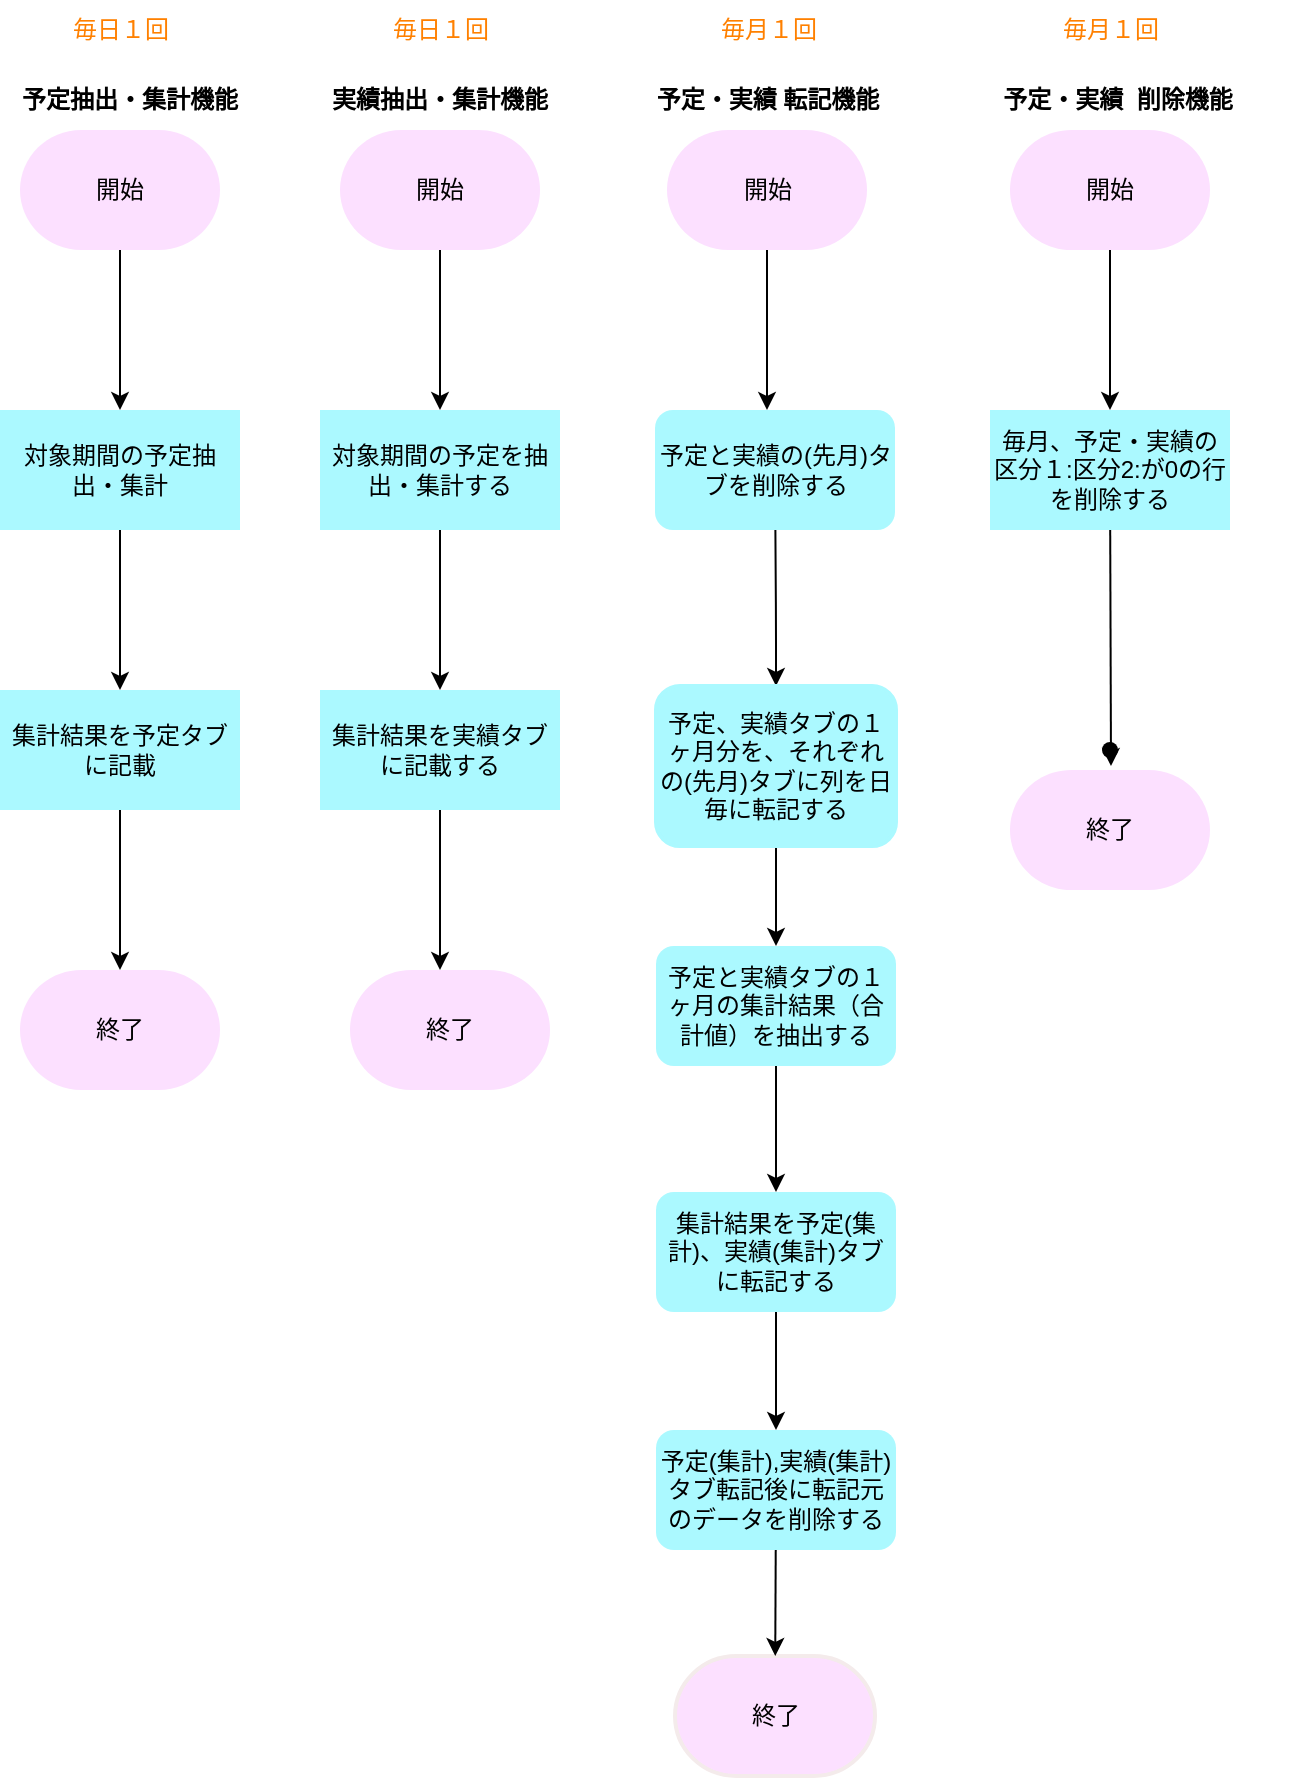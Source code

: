 <mxfile>
    <diagram id="L_NodiOgFQpjzgN6-_PM" name="ページ1">
        <mxGraphModel dx="499" dy="604" grid="0" gridSize="10" guides="1" tooltips="1" connect="0" arrows="1" fold="1" page="1" pageScale="1" pageWidth="827" pageHeight="1169" background="#ffffff" math="0" shadow="0">
            <root>
                <mxCell id="0"/>
                <mxCell id="1" parent="0"/>
                <mxCell id="2" value="&lt;font color=&quot;#000000&quot;&gt;予定抽出・集計機能&lt;/font&gt;" style="text;strokeColor=none;align=center;fillColor=none;html=1;verticalAlign=middle;whiteSpace=wrap;rounded=0;fontStyle=1" parent="1" vertex="1">
                    <mxGeometry x="96" y="50" width="110" height="30" as="geometry"/>
                </mxCell>
                <mxCell id="5" value="" style="edgeStyle=none;html=1;fontColor=#000000;strokeColor=#000000;entryX=0.5;entryY=0;entryDx=0;entryDy=0;entryPerimeter=0;" parent="1" source="3" target="4" edge="1">
                    <mxGeometry relative="1" as="geometry">
                        <mxPoint x="146" y="210" as="targetPoint"/>
                    </mxGeometry>
                </mxCell>
                <mxCell id="3" value="開始" style="strokeWidth=2;html=1;shape=mxgraph.flowchart.terminator;whiteSpace=wrap;fontColor=#000000;fillColor=#FCE0FF;strokeColor=none;" parent="1" vertex="1">
                    <mxGeometry x="96" y="80" width="100" height="60" as="geometry"/>
                </mxCell>
                <mxCell id="7" value="" style="edgeStyle=none;html=1;fontColor=#000000;fillColor=#d80073;strokeColor=#000000;" parent="1" source="4" target="6" edge="1">
                    <mxGeometry relative="1" as="geometry"/>
                </mxCell>
                <mxCell id="4" value="対象期間の予定抽出・集計" style="whiteSpace=wrap;html=1;fillColor=#ABF9FF;fontColor=#000000;strokeWidth=2;strokeColor=none;" parent="1" vertex="1">
                    <mxGeometry x="86" y="220" width="120" height="60" as="geometry"/>
                </mxCell>
                <mxCell id="10" value="" style="edgeStyle=none;html=1;strokeColor=#000000;fontColor=#000000;" parent="1" source="6" edge="1">
                    <mxGeometry relative="1" as="geometry">
                        <mxPoint x="146" y="500" as="targetPoint"/>
                    </mxGeometry>
                </mxCell>
                <mxCell id="6" value="集計結果を予定タブに記載" style="whiteSpace=wrap;html=1;fillColor=#ABF9FF;fontColor=#000000;strokeWidth=2;strokeColor=none;" parent="1" vertex="1">
                    <mxGeometry x="86" y="360" width="120" height="60" as="geometry"/>
                </mxCell>
                <mxCell id="11" value="終了" style="strokeWidth=2;html=1;shape=mxgraph.flowchart.terminator;whiteSpace=wrap;strokeColor=none;fontColor=#000000;fillColor=#FCE0FF;" parent="1" vertex="1">
                    <mxGeometry x="96" y="500" width="100" height="60" as="geometry"/>
                </mxCell>
                <mxCell id="13" value="実績抽出・集計機能" style="text;strokeColor=none;align=center;fillColor=none;html=1;verticalAlign=middle;whiteSpace=wrap;rounded=0;fontColor=#000000;fontStyle=1" parent="1" vertex="1">
                    <mxGeometry x="251" y="50" width="110" height="30" as="geometry"/>
                </mxCell>
                <mxCell id="16" value="" style="edgeStyle=none;html=1;strokeColor=#000000;fontColor=#000000;" parent="1" source="14" target="15" edge="1">
                    <mxGeometry relative="1" as="geometry"/>
                </mxCell>
                <mxCell id="14" value="開始" style="strokeWidth=2;html=1;shape=mxgraph.flowchart.terminator;whiteSpace=wrap;strokeColor=none;fontColor=#000000;fillColor=#FCE0FF;" parent="1" vertex="1">
                    <mxGeometry x="256" y="80" width="100" height="60" as="geometry"/>
                </mxCell>
                <mxCell id="18" value="" style="edgeStyle=none;html=1;strokeColor=#000000;fontColor=#000000;" parent="1" source="15" target="17" edge="1">
                    <mxGeometry relative="1" as="geometry"/>
                </mxCell>
                <mxCell id="15" value="対象期間の予定を抽出・集計する" style="whiteSpace=wrap;html=1;fillColor=#ABF9FF;strokeColor=none;fontColor=#000000;strokeWidth=2;" parent="1" vertex="1">
                    <mxGeometry x="246" y="220" width="120" height="60" as="geometry"/>
                </mxCell>
                <mxCell id="20" value="" style="edgeStyle=none;html=1;strokeColor=#000000;fontColor=#000000;" parent="1" source="17" edge="1">
                    <mxGeometry relative="1" as="geometry">
                        <mxPoint x="306" y="500" as="targetPoint"/>
                    </mxGeometry>
                </mxCell>
                <mxCell id="17" value="集計結果を実績タブに記載する" style="whiteSpace=wrap;html=1;fillColor=#ABF9FF;strokeColor=none;fontColor=#000000;strokeWidth=2;" parent="1" vertex="1">
                    <mxGeometry x="246" y="360" width="120" height="60" as="geometry"/>
                </mxCell>
                <mxCell id="21" value="終了" style="strokeWidth=2;html=1;shape=mxgraph.flowchart.terminator;whiteSpace=wrap;strokeColor=none;fontColor=#000000;fillColor=#FCE0FF;" parent="1" vertex="1">
                    <mxGeometry x="261" y="500" width="100" height="60" as="geometry"/>
                </mxCell>
                <mxCell id="22" value="予定・実績 転記機能" style="text;strokeColor=none;align=center;fillColor=none;html=1;verticalAlign=middle;whiteSpace=wrap;rounded=0;fontColor=#000000;fontStyle=1" parent="1" vertex="1">
                    <mxGeometry x="369.5" y="50" width="200" height="30" as="geometry"/>
                </mxCell>
                <mxCell id="24" value="終了" style="strokeWidth=2;html=1;shape=mxgraph.flowchart.terminator;whiteSpace=wrap;strokeColor=#F4EBEB;fontColor=#000000;fillColor=#FCE0FF;" parent="1" vertex="1">
                    <mxGeometry x="423.5" y="843" width="100" height="60" as="geometry"/>
                </mxCell>
                <mxCell id="46" value="" style="edgeStyle=none;html=1;strokeColor=#000000;fontColor=#000000;" edge="1" parent="1" source="25">
                    <mxGeometry relative="1" as="geometry">
                        <mxPoint x="469.5" y="220" as="targetPoint"/>
                    </mxGeometry>
                </mxCell>
                <mxCell id="25" value="開始" style="strokeWidth=2;html=1;shape=mxgraph.flowchart.terminator;whiteSpace=wrap;strokeColor=none;fontColor=#000000;fillColor=#FCE0FF;" parent="1" vertex="1">
                    <mxGeometry x="419.5" y="80" width="100" height="60" as="geometry"/>
                </mxCell>
                <mxCell id="70" value="" style="edgeStyle=none;html=1;strokeColor=#000000;fontColor=#FF8000;" edge="1" parent="1" source="26" target="28">
                    <mxGeometry relative="1" as="geometry"/>
                </mxCell>
                <mxCell id="26" value="予定と実績タブの１ヶ月の集計結果（合計値）を抽出する" style="rounded=1;whiteSpace=wrap;html=1;fillColor=#ABF9FF;strokeColor=none;fontColor=#000000;strokeWidth=2;" parent="1" vertex="1">
                    <mxGeometry x="414" y="488" width="120" height="60" as="geometry"/>
                </mxCell>
                <mxCell id="71" value="" style="edgeStyle=none;html=1;strokeColor=#000000;fontColor=#FF8000;" edge="1" parent="1" source="28" target="32">
                    <mxGeometry relative="1" as="geometry"/>
                </mxCell>
                <mxCell id="28" value="集計結果を予定(集計)、実績(集計)タブに転記する" style="rounded=1;whiteSpace=wrap;html=1;fillColor=#ABF9FF;strokeColor=none;fontColor=#000000;strokeWidth=2;" parent="1" vertex="1">
                    <mxGeometry x="414" y="611" width="120" height="60" as="geometry"/>
                </mxCell>
                <mxCell id="72" value="" style="edgeStyle=none;html=1;strokeColor=#000000;fontColor=#FF8000;" edge="1" parent="1" source="32" target="24">
                    <mxGeometry relative="1" as="geometry"/>
                </mxCell>
                <mxCell id="32" value="予定(集計),実績(集計)タブ転記後に転記元のデータを削除する" style="rounded=1;whiteSpace=wrap;html=1;fillColor=#ABF9FF;strokeColor=none;fontColor=#000000;strokeWidth=2;" parent="1" vertex="1">
                    <mxGeometry x="414" y="730" width="120" height="60" as="geometry"/>
                </mxCell>
                <mxCell id="37" value="予定・実績&amp;nbsp; 削除機能" style="text;strokeColor=none;align=center;fillColor=none;html=1;verticalAlign=middle;whiteSpace=wrap;rounded=0;fontColor=#000000;fontStyle=1" parent="1" vertex="1">
                    <mxGeometry x="550" y="50" width="190" height="30" as="geometry"/>
                </mxCell>
                <mxCell id="40" value="" style="edgeStyle=none;html=1;fontColor=#000000;strokeColor=#000000;" edge="1" parent="1" source="38" target="39">
                    <mxGeometry relative="1" as="geometry"/>
                </mxCell>
                <mxCell id="38" value="&lt;font color=&quot;#000000&quot;&gt;開始&lt;/font&gt;" style="strokeWidth=2;html=1;shape=mxgraph.flowchart.terminator;whiteSpace=wrap;fillColor=#FCE0FF;strokeColor=none;" vertex="1" parent="1">
                    <mxGeometry x="591" y="80" width="100" height="60" as="geometry"/>
                </mxCell>
                <mxCell id="44" value="" style="edgeStyle=none;html=1;strokeColor=#000000;fontColor=#000000;entryX=0.505;entryY=-0.033;entryDx=0;entryDy=0;entryPerimeter=0;" edge="1" parent="1" source="39" target="66">
                    <mxGeometry relative="1" as="geometry">
                        <mxPoint x="646" y="390" as="targetPoint"/>
                    </mxGeometry>
                </mxCell>
                <mxCell id="39" value="&lt;font color=&quot;#000000&quot;&gt;毎月、予定・実績の&lt;br&gt;区分１:区分2:が0の行を削除する&lt;br&gt;&lt;/font&gt;" style="whiteSpace=wrap;html=1;fillColor=#ABF9FF;strokeWidth=2;strokeColor=none;" vertex="1" parent="1">
                    <mxGeometry x="581" y="220" width="120" height="60" as="geometry"/>
                </mxCell>
                <mxCell id="43" value="" style="shape=waypoint;sketch=0;size=6;pointerEvents=1;points=[];fillColor=#C9F1FF;resizable=0;rotatable=0;perimeter=centerPerimeter;snapToPoint=1;strokeWidth=2;" vertex="1" parent="1">
                    <mxGeometry x="631" y="380" width="20" height="20" as="geometry"/>
                </mxCell>
                <mxCell id="68" value="" style="edgeStyle=none;html=1;strokeColor=#000000;fontColor=#FF8000;" edge="1" parent="1" source="54" target="56">
                    <mxGeometry relative="1" as="geometry">
                        <Array as="points">
                            <mxPoint x="474" y="326"/>
                        </Array>
                    </mxGeometry>
                </mxCell>
                <mxCell id="54" value="予定と実績の(先月)タブを削除する" style="rounded=1;whiteSpace=wrap;html=1;fillColor=#ABF9FF;strokeColor=none;fontColor=#000000;strokeWidth=2;" vertex="1" parent="1">
                    <mxGeometry x="413.5" y="220" width="120" height="60" as="geometry"/>
                </mxCell>
                <mxCell id="69" value="" style="edgeStyle=none;html=1;strokeColor=#000000;fontColor=#FF8000;" edge="1" parent="1" source="56" target="26">
                    <mxGeometry relative="1" as="geometry"/>
                </mxCell>
                <mxCell id="56" value="予定、実績タブの１ヶ月分を、それぞれの(先月)タブに列を日毎に転記する" style="rounded=1;whiteSpace=wrap;html=1;fillColor=#ABF9FF;strokeColor=#ABF9FF;fontColor=#000000;strokeWidth=2;" vertex="1" parent="1">
                    <mxGeometry x="414" y="358" width="120" height="80" as="geometry"/>
                </mxCell>
                <mxCell id="62" value="毎日１回" style="text;html=1;align=center;verticalAlign=middle;resizable=0;points=[];autosize=1;strokeColor=none;fillColor=none;fontColor=#FF8000;" vertex="1" parent="1">
                    <mxGeometry x="111" y="15" width="70" height="30" as="geometry"/>
                </mxCell>
                <mxCell id="63" value="毎日１回" style="text;html=1;align=center;verticalAlign=middle;resizable=0;points=[];autosize=1;strokeColor=none;fillColor=none;fontColor=#FF8000;" vertex="1" parent="1">
                    <mxGeometry x="271" y="15" width="70" height="30" as="geometry"/>
                </mxCell>
                <mxCell id="64" value="毎月１回" style="text;html=1;align=center;verticalAlign=middle;resizable=0;points=[];autosize=1;strokeColor=none;fillColor=none;fontColor=#FF8000;" vertex="1" parent="1">
                    <mxGeometry x="435" y="15" width="70" height="30" as="geometry"/>
                </mxCell>
                <mxCell id="65" value="毎月１回" style="text;html=1;align=center;verticalAlign=middle;resizable=0;points=[];autosize=1;strokeColor=none;fillColor=none;fontColor=#FF8000;" vertex="1" parent="1">
                    <mxGeometry x="606" y="15" width="70" height="30" as="geometry"/>
                </mxCell>
                <mxCell id="66" value="終了" style="strokeWidth=2;html=1;shape=mxgraph.flowchart.terminator;whiteSpace=wrap;strokeColor=none;fontColor=#000000;fillColor=#FCE0FF;" vertex="1" parent="1">
                    <mxGeometry x="591" y="400" width="100" height="60" as="geometry"/>
                </mxCell>
            </root>
        </mxGraphModel>
    </diagram>
</mxfile>